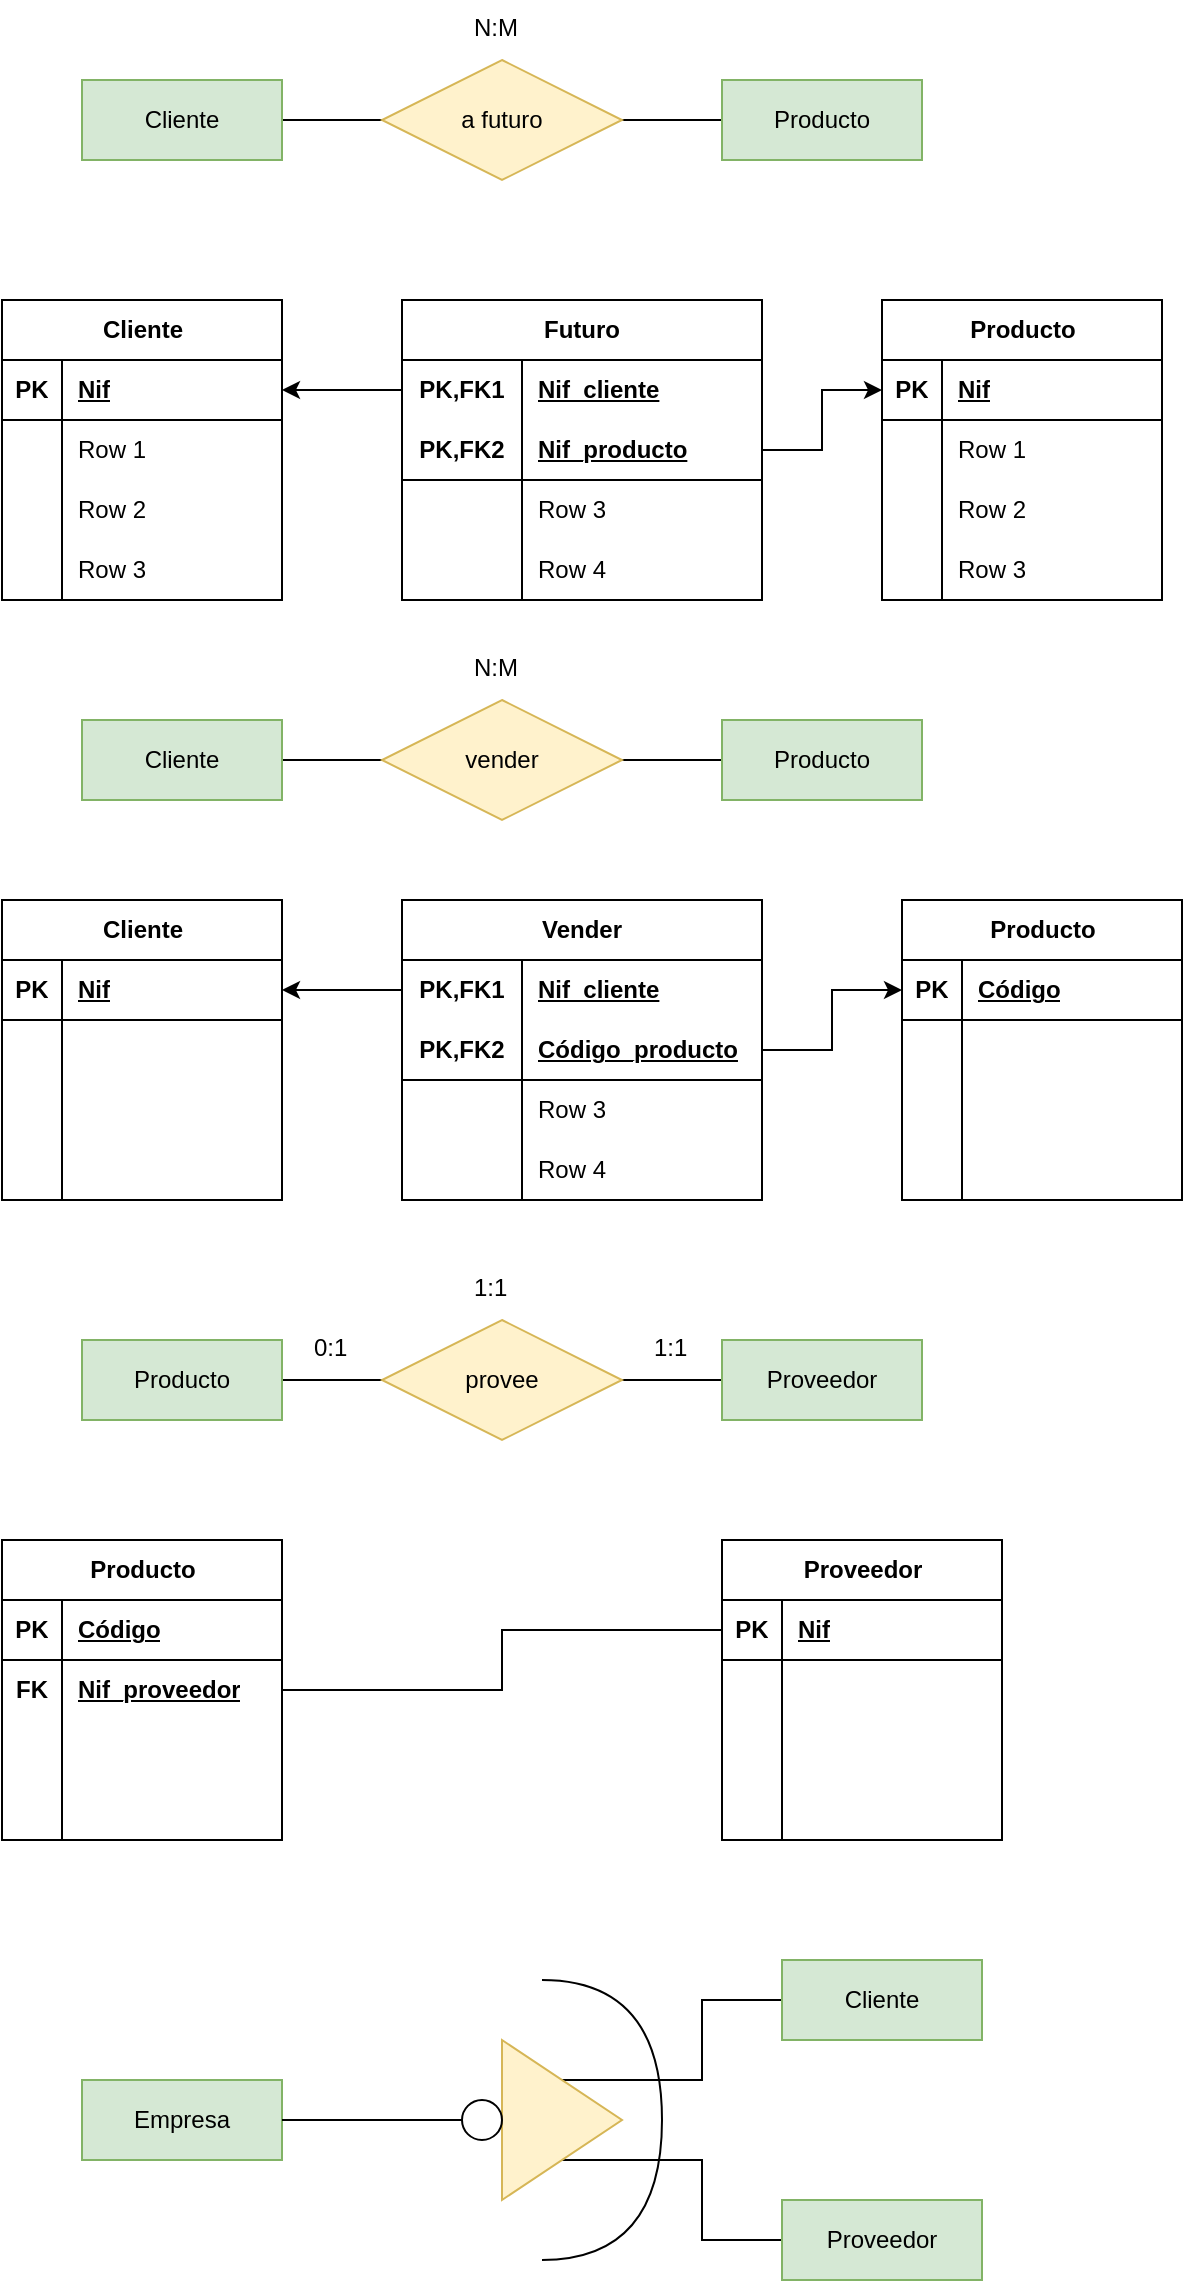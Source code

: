 <mxfile version="22.0.8" type="github">
  <diagram name="Página-1" id="U4m50CLKxvF5wlJyP4sZ">
    <mxGraphModel dx="1434" dy="795" grid="1" gridSize="10" guides="1" tooltips="1" connect="1" arrows="1" fold="1" page="1" pageScale="1" pageWidth="827" pageHeight="1169" math="0" shadow="0">
      <root>
        <mxCell id="0" />
        <mxCell id="1" parent="0" />
        <mxCell id="86glMdXCNUQoHMZyvkVU-4" style="edgeStyle=orthogonalEdgeStyle;rounded=0;orthogonalLoop=1;jettySize=auto;html=1;exitX=1;exitY=0.5;exitDx=0;exitDy=0;entryX=0;entryY=0.5;entryDx=0;entryDy=0;endArrow=none;endFill=0;" edge="1" parent="1" source="86glMdXCNUQoHMZyvkVU-1" target="86glMdXCNUQoHMZyvkVU-2">
          <mxGeometry relative="1" as="geometry" />
        </mxCell>
        <mxCell id="86glMdXCNUQoHMZyvkVU-1" value="Cliente" style="whiteSpace=wrap;html=1;align=center;fillColor=#d5e8d4;strokeColor=#82b366;" vertex="1" parent="1">
          <mxGeometry x="90" y="120" width="100" height="40" as="geometry" />
        </mxCell>
        <mxCell id="86glMdXCNUQoHMZyvkVU-5" style="edgeStyle=orthogonalEdgeStyle;rounded=0;orthogonalLoop=1;jettySize=auto;html=1;exitX=1;exitY=0.5;exitDx=0;exitDy=0;entryX=0;entryY=0.5;entryDx=0;entryDy=0;endArrow=none;endFill=0;" edge="1" parent="1" source="86glMdXCNUQoHMZyvkVU-2" target="86glMdXCNUQoHMZyvkVU-3">
          <mxGeometry relative="1" as="geometry" />
        </mxCell>
        <mxCell id="86glMdXCNUQoHMZyvkVU-2" value="a futuro" style="shape=rhombus;perimeter=rhombusPerimeter;whiteSpace=wrap;html=1;align=center;fillColor=#fff2cc;strokeColor=#d6b656;" vertex="1" parent="1">
          <mxGeometry x="240" y="110" width="120" height="60" as="geometry" />
        </mxCell>
        <mxCell id="86glMdXCNUQoHMZyvkVU-3" value="Producto" style="whiteSpace=wrap;html=1;align=center;fillColor=#d5e8d4;strokeColor=#82b366;" vertex="1" parent="1">
          <mxGeometry x="410" y="120" width="100" height="40" as="geometry" />
        </mxCell>
        <mxCell id="86glMdXCNUQoHMZyvkVU-6" value="Cliente" style="shape=table;startSize=30;container=1;collapsible=1;childLayout=tableLayout;fixedRows=1;rowLines=0;fontStyle=1;align=center;resizeLast=1;html=1;" vertex="1" parent="1">
          <mxGeometry x="50" y="230" width="140" height="150" as="geometry" />
        </mxCell>
        <mxCell id="86glMdXCNUQoHMZyvkVU-7" value="" style="shape=tableRow;horizontal=0;startSize=0;swimlaneHead=0;swimlaneBody=0;fillColor=none;collapsible=0;dropTarget=0;points=[[0,0.5],[1,0.5]];portConstraint=eastwest;top=0;left=0;right=0;bottom=1;" vertex="1" parent="86glMdXCNUQoHMZyvkVU-6">
          <mxGeometry y="30" width="140" height="30" as="geometry" />
        </mxCell>
        <mxCell id="86glMdXCNUQoHMZyvkVU-8" value="PK" style="shape=partialRectangle;connectable=0;fillColor=none;top=0;left=0;bottom=0;right=0;fontStyle=1;overflow=hidden;whiteSpace=wrap;html=1;" vertex="1" parent="86glMdXCNUQoHMZyvkVU-7">
          <mxGeometry width="30" height="30" as="geometry">
            <mxRectangle width="30" height="30" as="alternateBounds" />
          </mxGeometry>
        </mxCell>
        <mxCell id="86glMdXCNUQoHMZyvkVU-9" value="Nif" style="shape=partialRectangle;connectable=0;fillColor=none;top=0;left=0;bottom=0;right=0;align=left;spacingLeft=6;fontStyle=5;overflow=hidden;whiteSpace=wrap;html=1;" vertex="1" parent="86glMdXCNUQoHMZyvkVU-7">
          <mxGeometry x="30" width="110" height="30" as="geometry">
            <mxRectangle width="110" height="30" as="alternateBounds" />
          </mxGeometry>
        </mxCell>
        <mxCell id="86glMdXCNUQoHMZyvkVU-10" value="" style="shape=tableRow;horizontal=0;startSize=0;swimlaneHead=0;swimlaneBody=0;fillColor=none;collapsible=0;dropTarget=0;points=[[0,0.5],[1,0.5]];portConstraint=eastwest;top=0;left=0;right=0;bottom=0;" vertex="1" parent="86glMdXCNUQoHMZyvkVU-6">
          <mxGeometry y="60" width="140" height="30" as="geometry" />
        </mxCell>
        <mxCell id="86glMdXCNUQoHMZyvkVU-11" value="" style="shape=partialRectangle;connectable=0;fillColor=none;top=0;left=0;bottom=0;right=0;editable=1;overflow=hidden;whiteSpace=wrap;html=1;" vertex="1" parent="86glMdXCNUQoHMZyvkVU-10">
          <mxGeometry width="30" height="30" as="geometry">
            <mxRectangle width="30" height="30" as="alternateBounds" />
          </mxGeometry>
        </mxCell>
        <mxCell id="86glMdXCNUQoHMZyvkVU-12" value="Row 1" style="shape=partialRectangle;connectable=0;fillColor=none;top=0;left=0;bottom=0;right=0;align=left;spacingLeft=6;overflow=hidden;whiteSpace=wrap;html=1;" vertex="1" parent="86glMdXCNUQoHMZyvkVU-10">
          <mxGeometry x="30" width="110" height="30" as="geometry">
            <mxRectangle width="110" height="30" as="alternateBounds" />
          </mxGeometry>
        </mxCell>
        <mxCell id="86glMdXCNUQoHMZyvkVU-13" value="" style="shape=tableRow;horizontal=0;startSize=0;swimlaneHead=0;swimlaneBody=0;fillColor=none;collapsible=0;dropTarget=0;points=[[0,0.5],[1,0.5]];portConstraint=eastwest;top=0;left=0;right=0;bottom=0;" vertex="1" parent="86glMdXCNUQoHMZyvkVU-6">
          <mxGeometry y="90" width="140" height="30" as="geometry" />
        </mxCell>
        <mxCell id="86glMdXCNUQoHMZyvkVU-14" value="" style="shape=partialRectangle;connectable=0;fillColor=none;top=0;left=0;bottom=0;right=0;editable=1;overflow=hidden;whiteSpace=wrap;html=1;" vertex="1" parent="86glMdXCNUQoHMZyvkVU-13">
          <mxGeometry width="30" height="30" as="geometry">
            <mxRectangle width="30" height="30" as="alternateBounds" />
          </mxGeometry>
        </mxCell>
        <mxCell id="86glMdXCNUQoHMZyvkVU-15" value="Row 2" style="shape=partialRectangle;connectable=0;fillColor=none;top=0;left=0;bottom=0;right=0;align=left;spacingLeft=6;overflow=hidden;whiteSpace=wrap;html=1;" vertex="1" parent="86glMdXCNUQoHMZyvkVU-13">
          <mxGeometry x="30" width="110" height="30" as="geometry">
            <mxRectangle width="110" height="30" as="alternateBounds" />
          </mxGeometry>
        </mxCell>
        <mxCell id="86glMdXCNUQoHMZyvkVU-16" value="" style="shape=tableRow;horizontal=0;startSize=0;swimlaneHead=0;swimlaneBody=0;fillColor=none;collapsible=0;dropTarget=0;points=[[0,0.5],[1,0.5]];portConstraint=eastwest;top=0;left=0;right=0;bottom=0;" vertex="1" parent="86glMdXCNUQoHMZyvkVU-6">
          <mxGeometry y="120" width="140" height="30" as="geometry" />
        </mxCell>
        <mxCell id="86glMdXCNUQoHMZyvkVU-17" value="" style="shape=partialRectangle;connectable=0;fillColor=none;top=0;left=0;bottom=0;right=0;editable=1;overflow=hidden;whiteSpace=wrap;html=1;" vertex="1" parent="86glMdXCNUQoHMZyvkVU-16">
          <mxGeometry width="30" height="30" as="geometry">
            <mxRectangle width="30" height="30" as="alternateBounds" />
          </mxGeometry>
        </mxCell>
        <mxCell id="86glMdXCNUQoHMZyvkVU-18" value="Row 3" style="shape=partialRectangle;connectable=0;fillColor=none;top=0;left=0;bottom=0;right=0;align=left;spacingLeft=6;overflow=hidden;whiteSpace=wrap;html=1;" vertex="1" parent="86glMdXCNUQoHMZyvkVU-16">
          <mxGeometry x="30" width="110" height="30" as="geometry">
            <mxRectangle width="110" height="30" as="alternateBounds" />
          </mxGeometry>
        </mxCell>
        <mxCell id="86glMdXCNUQoHMZyvkVU-32" value="Producto" style="shape=table;startSize=30;container=1;collapsible=1;childLayout=tableLayout;fixedRows=1;rowLines=0;fontStyle=1;align=center;resizeLast=1;html=1;" vertex="1" parent="1">
          <mxGeometry x="490" y="230" width="140" height="150" as="geometry" />
        </mxCell>
        <mxCell id="86glMdXCNUQoHMZyvkVU-33" value="" style="shape=tableRow;horizontal=0;startSize=0;swimlaneHead=0;swimlaneBody=0;fillColor=none;collapsible=0;dropTarget=0;points=[[0,0.5],[1,0.5]];portConstraint=eastwest;top=0;left=0;right=0;bottom=1;" vertex="1" parent="86glMdXCNUQoHMZyvkVU-32">
          <mxGeometry y="30" width="140" height="30" as="geometry" />
        </mxCell>
        <mxCell id="86glMdXCNUQoHMZyvkVU-34" value="PK" style="shape=partialRectangle;connectable=0;fillColor=none;top=0;left=0;bottom=0;right=0;fontStyle=1;overflow=hidden;whiteSpace=wrap;html=1;" vertex="1" parent="86glMdXCNUQoHMZyvkVU-33">
          <mxGeometry width="30" height="30" as="geometry">
            <mxRectangle width="30" height="30" as="alternateBounds" />
          </mxGeometry>
        </mxCell>
        <mxCell id="86glMdXCNUQoHMZyvkVU-35" value="Nif" style="shape=partialRectangle;connectable=0;fillColor=none;top=0;left=0;bottom=0;right=0;align=left;spacingLeft=6;fontStyle=5;overflow=hidden;whiteSpace=wrap;html=1;" vertex="1" parent="86glMdXCNUQoHMZyvkVU-33">
          <mxGeometry x="30" width="110" height="30" as="geometry">
            <mxRectangle width="110" height="30" as="alternateBounds" />
          </mxGeometry>
        </mxCell>
        <mxCell id="86glMdXCNUQoHMZyvkVU-36" value="" style="shape=tableRow;horizontal=0;startSize=0;swimlaneHead=0;swimlaneBody=0;fillColor=none;collapsible=0;dropTarget=0;points=[[0,0.5],[1,0.5]];portConstraint=eastwest;top=0;left=0;right=0;bottom=0;" vertex="1" parent="86glMdXCNUQoHMZyvkVU-32">
          <mxGeometry y="60" width="140" height="30" as="geometry" />
        </mxCell>
        <mxCell id="86glMdXCNUQoHMZyvkVU-37" value="" style="shape=partialRectangle;connectable=0;fillColor=none;top=0;left=0;bottom=0;right=0;editable=1;overflow=hidden;whiteSpace=wrap;html=1;" vertex="1" parent="86glMdXCNUQoHMZyvkVU-36">
          <mxGeometry width="30" height="30" as="geometry">
            <mxRectangle width="30" height="30" as="alternateBounds" />
          </mxGeometry>
        </mxCell>
        <mxCell id="86glMdXCNUQoHMZyvkVU-38" value="Row 1" style="shape=partialRectangle;connectable=0;fillColor=none;top=0;left=0;bottom=0;right=0;align=left;spacingLeft=6;overflow=hidden;whiteSpace=wrap;html=1;" vertex="1" parent="86glMdXCNUQoHMZyvkVU-36">
          <mxGeometry x="30" width="110" height="30" as="geometry">
            <mxRectangle width="110" height="30" as="alternateBounds" />
          </mxGeometry>
        </mxCell>
        <mxCell id="86glMdXCNUQoHMZyvkVU-39" value="" style="shape=tableRow;horizontal=0;startSize=0;swimlaneHead=0;swimlaneBody=0;fillColor=none;collapsible=0;dropTarget=0;points=[[0,0.5],[1,0.5]];portConstraint=eastwest;top=0;left=0;right=0;bottom=0;" vertex="1" parent="86glMdXCNUQoHMZyvkVU-32">
          <mxGeometry y="90" width="140" height="30" as="geometry" />
        </mxCell>
        <mxCell id="86glMdXCNUQoHMZyvkVU-40" value="" style="shape=partialRectangle;connectable=0;fillColor=none;top=0;left=0;bottom=0;right=0;editable=1;overflow=hidden;whiteSpace=wrap;html=1;" vertex="1" parent="86glMdXCNUQoHMZyvkVU-39">
          <mxGeometry width="30" height="30" as="geometry">
            <mxRectangle width="30" height="30" as="alternateBounds" />
          </mxGeometry>
        </mxCell>
        <mxCell id="86glMdXCNUQoHMZyvkVU-41" value="Row 2" style="shape=partialRectangle;connectable=0;fillColor=none;top=0;left=0;bottom=0;right=0;align=left;spacingLeft=6;overflow=hidden;whiteSpace=wrap;html=1;" vertex="1" parent="86glMdXCNUQoHMZyvkVU-39">
          <mxGeometry x="30" width="110" height="30" as="geometry">
            <mxRectangle width="110" height="30" as="alternateBounds" />
          </mxGeometry>
        </mxCell>
        <mxCell id="86glMdXCNUQoHMZyvkVU-42" value="" style="shape=tableRow;horizontal=0;startSize=0;swimlaneHead=0;swimlaneBody=0;fillColor=none;collapsible=0;dropTarget=0;points=[[0,0.5],[1,0.5]];portConstraint=eastwest;top=0;left=0;right=0;bottom=0;" vertex="1" parent="86glMdXCNUQoHMZyvkVU-32">
          <mxGeometry y="120" width="140" height="30" as="geometry" />
        </mxCell>
        <mxCell id="86glMdXCNUQoHMZyvkVU-43" value="" style="shape=partialRectangle;connectable=0;fillColor=none;top=0;left=0;bottom=0;right=0;editable=1;overflow=hidden;whiteSpace=wrap;html=1;" vertex="1" parent="86glMdXCNUQoHMZyvkVU-42">
          <mxGeometry width="30" height="30" as="geometry">
            <mxRectangle width="30" height="30" as="alternateBounds" />
          </mxGeometry>
        </mxCell>
        <mxCell id="86glMdXCNUQoHMZyvkVU-44" value="Row 3" style="shape=partialRectangle;connectable=0;fillColor=none;top=0;left=0;bottom=0;right=0;align=left;spacingLeft=6;overflow=hidden;whiteSpace=wrap;html=1;" vertex="1" parent="86glMdXCNUQoHMZyvkVU-42">
          <mxGeometry x="30" width="110" height="30" as="geometry">
            <mxRectangle width="110" height="30" as="alternateBounds" />
          </mxGeometry>
        </mxCell>
        <mxCell id="86glMdXCNUQoHMZyvkVU-45" value="N:M" style="text;strokeColor=none;fillColor=none;spacingLeft=4;spacingRight=4;overflow=hidden;rotatable=0;points=[[0,0.5],[1,0.5]];portConstraint=eastwest;fontSize=12;whiteSpace=wrap;html=1;" vertex="1" parent="1">
          <mxGeometry x="280" y="80" width="40" height="30" as="geometry" />
        </mxCell>
        <mxCell id="86glMdXCNUQoHMZyvkVU-50" value="Futuro" style="shape=table;startSize=30;container=1;collapsible=1;childLayout=tableLayout;fixedRows=1;rowLines=0;fontStyle=1;align=center;resizeLast=1;html=1;whiteSpace=wrap;" vertex="1" parent="1">
          <mxGeometry x="250" y="230" width="180" height="150" as="geometry" />
        </mxCell>
        <mxCell id="86glMdXCNUQoHMZyvkVU-51" value="" style="shape=tableRow;horizontal=0;startSize=0;swimlaneHead=0;swimlaneBody=0;fillColor=none;collapsible=0;dropTarget=0;points=[[0,0.5],[1,0.5]];portConstraint=eastwest;top=0;left=0;right=0;bottom=0;html=1;" vertex="1" parent="86glMdXCNUQoHMZyvkVU-50">
          <mxGeometry y="30" width="180" height="30" as="geometry" />
        </mxCell>
        <mxCell id="86glMdXCNUQoHMZyvkVU-52" value="PK,FK1" style="shape=partialRectangle;connectable=0;fillColor=none;top=0;left=0;bottom=0;right=0;fontStyle=1;overflow=hidden;html=1;whiteSpace=wrap;" vertex="1" parent="86glMdXCNUQoHMZyvkVU-51">
          <mxGeometry width="60" height="30" as="geometry">
            <mxRectangle width="60" height="30" as="alternateBounds" />
          </mxGeometry>
        </mxCell>
        <mxCell id="86glMdXCNUQoHMZyvkVU-53" value="Nif_cliente" style="shape=partialRectangle;connectable=0;fillColor=none;top=0;left=0;bottom=0;right=0;align=left;spacingLeft=6;fontStyle=5;overflow=hidden;html=1;whiteSpace=wrap;" vertex="1" parent="86glMdXCNUQoHMZyvkVU-51">
          <mxGeometry x="60" width="120" height="30" as="geometry">
            <mxRectangle width="120" height="30" as="alternateBounds" />
          </mxGeometry>
        </mxCell>
        <mxCell id="86glMdXCNUQoHMZyvkVU-54" value="" style="shape=tableRow;horizontal=0;startSize=0;swimlaneHead=0;swimlaneBody=0;fillColor=none;collapsible=0;dropTarget=0;points=[[0,0.5],[1,0.5]];portConstraint=eastwest;top=0;left=0;right=0;bottom=1;html=1;" vertex="1" parent="86glMdXCNUQoHMZyvkVU-50">
          <mxGeometry y="60" width="180" height="30" as="geometry" />
        </mxCell>
        <mxCell id="86glMdXCNUQoHMZyvkVU-55" value="PK,FK2" style="shape=partialRectangle;connectable=0;fillColor=none;top=0;left=0;bottom=0;right=0;fontStyle=1;overflow=hidden;html=1;whiteSpace=wrap;" vertex="1" parent="86glMdXCNUQoHMZyvkVU-54">
          <mxGeometry width="60" height="30" as="geometry">
            <mxRectangle width="60" height="30" as="alternateBounds" />
          </mxGeometry>
        </mxCell>
        <mxCell id="86glMdXCNUQoHMZyvkVU-56" value="Nif_producto" style="shape=partialRectangle;connectable=0;fillColor=none;top=0;left=0;bottom=0;right=0;align=left;spacingLeft=6;fontStyle=5;overflow=hidden;html=1;whiteSpace=wrap;" vertex="1" parent="86glMdXCNUQoHMZyvkVU-54">
          <mxGeometry x="60" width="120" height="30" as="geometry">
            <mxRectangle width="120" height="30" as="alternateBounds" />
          </mxGeometry>
        </mxCell>
        <mxCell id="86glMdXCNUQoHMZyvkVU-57" value="" style="shape=tableRow;horizontal=0;startSize=0;swimlaneHead=0;swimlaneBody=0;fillColor=none;collapsible=0;dropTarget=0;points=[[0,0.5],[1,0.5]];portConstraint=eastwest;top=0;left=0;right=0;bottom=0;html=1;" vertex="1" parent="86glMdXCNUQoHMZyvkVU-50">
          <mxGeometry y="90" width="180" height="30" as="geometry" />
        </mxCell>
        <mxCell id="86glMdXCNUQoHMZyvkVU-58" value="" style="shape=partialRectangle;connectable=0;fillColor=none;top=0;left=0;bottom=0;right=0;editable=1;overflow=hidden;html=1;whiteSpace=wrap;" vertex="1" parent="86glMdXCNUQoHMZyvkVU-57">
          <mxGeometry width="60" height="30" as="geometry">
            <mxRectangle width="60" height="30" as="alternateBounds" />
          </mxGeometry>
        </mxCell>
        <mxCell id="86glMdXCNUQoHMZyvkVU-59" value="Row 3" style="shape=partialRectangle;connectable=0;fillColor=none;top=0;left=0;bottom=0;right=0;align=left;spacingLeft=6;overflow=hidden;html=1;whiteSpace=wrap;" vertex="1" parent="86glMdXCNUQoHMZyvkVU-57">
          <mxGeometry x="60" width="120" height="30" as="geometry">
            <mxRectangle width="120" height="30" as="alternateBounds" />
          </mxGeometry>
        </mxCell>
        <mxCell id="86glMdXCNUQoHMZyvkVU-60" value="" style="shape=tableRow;horizontal=0;startSize=0;swimlaneHead=0;swimlaneBody=0;fillColor=none;collapsible=0;dropTarget=0;points=[[0,0.5],[1,0.5]];portConstraint=eastwest;top=0;left=0;right=0;bottom=0;html=1;" vertex="1" parent="86glMdXCNUQoHMZyvkVU-50">
          <mxGeometry y="120" width="180" height="30" as="geometry" />
        </mxCell>
        <mxCell id="86glMdXCNUQoHMZyvkVU-61" value="" style="shape=partialRectangle;connectable=0;fillColor=none;top=0;left=0;bottom=0;right=0;editable=1;overflow=hidden;html=1;whiteSpace=wrap;" vertex="1" parent="86glMdXCNUQoHMZyvkVU-60">
          <mxGeometry width="60" height="30" as="geometry">
            <mxRectangle width="60" height="30" as="alternateBounds" />
          </mxGeometry>
        </mxCell>
        <mxCell id="86glMdXCNUQoHMZyvkVU-62" value="Row 4" style="shape=partialRectangle;connectable=0;fillColor=none;top=0;left=0;bottom=0;right=0;align=left;spacingLeft=6;overflow=hidden;html=1;whiteSpace=wrap;" vertex="1" parent="86glMdXCNUQoHMZyvkVU-60">
          <mxGeometry x="60" width="120" height="30" as="geometry">
            <mxRectangle width="120" height="30" as="alternateBounds" />
          </mxGeometry>
        </mxCell>
        <mxCell id="86glMdXCNUQoHMZyvkVU-63" style="edgeStyle=orthogonalEdgeStyle;rounded=0;orthogonalLoop=1;jettySize=auto;html=1;exitX=0;exitY=0.5;exitDx=0;exitDy=0;entryX=1;entryY=0.5;entryDx=0;entryDy=0;" edge="1" parent="1" source="86glMdXCNUQoHMZyvkVU-51" target="86glMdXCNUQoHMZyvkVU-7">
          <mxGeometry relative="1" as="geometry" />
        </mxCell>
        <mxCell id="86glMdXCNUQoHMZyvkVU-64" style="edgeStyle=orthogonalEdgeStyle;rounded=0;orthogonalLoop=1;jettySize=auto;html=1;exitX=1;exitY=0.5;exitDx=0;exitDy=0;entryX=0;entryY=0.5;entryDx=0;entryDy=0;" edge="1" parent="1" source="86glMdXCNUQoHMZyvkVU-54" target="86glMdXCNUQoHMZyvkVU-33">
          <mxGeometry relative="1" as="geometry" />
        </mxCell>
        <mxCell id="86glMdXCNUQoHMZyvkVU-65" style="edgeStyle=orthogonalEdgeStyle;rounded=0;orthogonalLoop=1;jettySize=auto;html=1;exitX=1;exitY=0.5;exitDx=0;exitDy=0;entryX=0;entryY=0.5;entryDx=0;entryDy=0;endArrow=none;endFill=0;" edge="1" parent="1" source="86glMdXCNUQoHMZyvkVU-66" target="86glMdXCNUQoHMZyvkVU-68">
          <mxGeometry relative="1" as="geometry" />
        </mxCell>
        <mxCell id="86glMdXCNUQoHMZyvkVU-66" value="Cliente" style="whiteSpace=wrap;html=1;align=center;fillColor=#d5e8d4;strokeColor=#82b366;" vertex="1" parent="1">
          <mxGeometry x="90" y="440" width="100" height="40" as="geometry" />
        </mxCell>
        <mxCell id="86glMdXCNUQoHMZyvkVU-67" style="edgeStyle=orthogonalEdgeStyle;rounded=0;orthogonalLoop=1;jettySize=auto;html=1;exitX=1;exitY=0.5;exitDx=0;exitDy=0;entryX=0;entryY=0.5;entryDx=0;entryDy=0;endArrow=none;endFill=0;" edge="1" parent="1" source="86glMdXCNUQoHMZyvkVU-68" target="86glMdXCNUQoHMZyvkVU-69">
          <mxGeometry relative="1" as="geometry" />
        </mxCell>
        <mxCell id="86glMdXCNUQoHMZyvkVU-68" value="vender" style="shape=rhombus;perimeter=rhombusPerimeter;whiteSpace=wrap;html=1;align=center;fillColor=#fff2cc;strokeColor=#d6b656;" vertex="1" parent="1">
          <mxGeometry x="240" y="430" width="120" height="60" as="geometry" />
        </mxCell>
        <mxCell id="86glMdXCNUQoHMZyvkVU-69" value="Producto" style="whiteSpace=wrap;html=1;align=center;fillColor=#d5e8d4;strokeColor=#82b366;" vertex="1" parent="1">
          <mxGeometry x="410" y="440" width="100" height="40" as="geometry" />
        </mxCell>
        <mxCell id="86glMdXCNUQoHMZyvkVU-70" value="N:M" style="text;strokeColor=none;fillColor=none;spacingLeft=4;spacingRight=4;overflow=hidden;rotatable=0;points=[[0,0.5],[1,0.5]];portConstraint=eastwest;fontSize=12;whiteSpace=wrap;html=1;" vertex="1" parent="1">
          <mxGeometry x="280" y="400" width="40" height="30" as="geometry" />
        </mxCell>
        <mxCell id="86glMdXCNUQoHMZyvkVU-72" value="Cliente" style="shape=table;startSize=30;container=1;collapsible=1;childLayout=tableLayout;fixedRows=1;rowLines=0;fontStyle=1;align=center;resizeLast=1;html=1;" vertex="1" parent="1">
          <mxGeometry x="50" y="530" width="140" height="150" as="geometry" />
        </mxCell>
        <mxCell id="86glMdXCNUQoHMZyvkVU-73" value="" style="shape=tableRow;horizontal=0;startSize=0;swimlaneHead=0;swimlaneBody=0;fillColor=none;collapsible=0;dropTarget=0;points=[[0,0.5],[1,0.5]];portConstraint=eastwest;top=0;left=0;right=0;bottom=1;" vertex="1" parent="86glMdXCNUQoHMZyvkVU-72">
          <mxGeometry y="30" width="140" height="30" as="geometry" />
        </mxCell>
        <mxCell id="86glMdXCNUQoHMZyvkVU-74" value="PK" style="shape=partialRectangle;connectable=0;fillColor=none;top=0;left=0;bottom=0;right=0;fontStyle=1;overflow=hidden;whiteSpace=wrap;html=1;" vertex="1" parent="86glMdXCNUQoHMZyvkVU-73">
          <mxGeometry width="30" height="30" as="geometry">
            <mxRectangle width="30" height="30" as="alternateBounds" />
          </mxGeometry>
        </mxCell>
        <mxCell id="86glMdXCNUQoHMZyvkVU-75" value="Nif" style="shape=partialRectangle;connectable=0;fillColor=none;top=0;left=0;bottom=0;right=0;align=left;spacingLeft=6;fontStyle=5;overflow=hidden;whiteSpace=wrap;html=1;" vertex="1" parent="86glMdXCNUQoHMZyvkVU-73">
          <mxGeometry x="30" width="110" height="30" as="geometry">
            <mxRectangle width="110" height="30" as="alternateBounds" />
          </mxGeometry>
        </mxCell>
        <mxCell id="86glMdXCNUQoHMZyvkVU-76" value="" style="shape=tableRow;horizontal=0;startSize=0;swimlaneHead=0;swimlaneBody=0;fillColor=none;collapsible=0;dropTarget=0;points=[[0,0.5],[1,0.5]];portConstraint=eastwest;top=0;left=0;right=0;bottom=0;" vertex="1" parent="86glMdXCNUQoHMZyvkVU-72">
          <mxGeometry y="60" width="140" height="30" as="geometry" />
        </mxCell>
        <mxCell id="86glMdXCNUQoHMZyvkVU-77" value="" style="shape=partialRectangle;connectable=0;fillColor=none;top=0;left=0;bottom=0;right=0;editable=1;overflow=hidden;whiteSpace=wrap;html=1;" vertex="1" parent="86glMdXCNUQoHMZyvkVU-76">
          <mxGeometry width="30" height="30" as="geometry">
            <mxRectangle width="30" height="30" as="alternateBounds" />
          </mxGeometry>
        </mxCell>
        <mxCell id="86glMdXCNUQoHMZyvkVU-78" value="" style="shape=partialRectangle;connectable=0;fillColor=none;top=0;left=0;bottom=0;right=0;align=left;spacingLeft=6;overflow=hidden;whiteSpace=wrap;html=1;" vertex="1" parent="86glMdXCNUQoHMZyvkVU-76">
          <mxGeometry x="30" width="110" height="30" as="geometry">
            <mxRectangle width="110" height="30" as="alternateBounds" />
          </mxGeometry>
        </mxCell>
        <mxCell id="86glMdXCNUQoHMZyvkVU-79" value="" style="shape=tableRow;horizontal=0;startSize=0;swimlaneHead=0;swimlaneBody=0;fillColor=none;collapsible=0;dropTarget=0;points=[[0,0.5],[1,0.5]];portConstraint=eastwest;top=0;left=0;right=0;bottom=0;" vertex="1" parent="86glMdXCNUQoHMZyvkVU-72">
          <mxGeometry y="90" width="140" height="30" as="geometry" />
        </mxCell>
        <mxCell id="86glMdXCNUQoHMZyvkVU-80" value="" style="shape=partialRectangle;connectable=0;fillColor=none;top=0;left=0;bottom=0;right=0;editable=1;overflow=hidden;whiteSpace=wrap;html=1;" vertex="1" parent="86glMdXCNUQoHMZyvkVU-79">
          <mxGeometry width="30" height="30" as="geometry">
            <mxRectangle width="30" height="30" as="alternateBounds" />
          </mxGeometry>
        </mxCell>
        <mxCell id="86glMdXCNUQoHMZyvkVU-81" value="" style="shape=partialRectangle;connectable=0;fillColor=none;top=0;left=0;bottom=0;right=0;align=left;spacingLeft=6;overflow=hidden;whiteSpace=wrap;html=1;" vertex="1" parent="86glMdXCNUQoHMZyvkVU-79">
          <mxGeometry x="30" width="110" height="30" as="geometry">
            <mxRectangle width="110" height="30" as="alternateBounds" />
          </mxGeometry>
        </mxCell>
        <mxCell id="86glMdXCNUQoHMZyvkVU-82" value="" style="shape=tableRow;horizontal=0;startSize=0;swimlaneHead=0;swimlaneBody=0;fillColor=none;collapsible=0;dropTarget=0;points=[[0,0.5],[1,0.5]];portConstraint=eastwest;top=0;left=0;right=0;bottom=0;" vertex="1" parent="86glMdXCNUQoHMZyvkVU-72">
          <mxGeometry y="120" width="140" height="30" as="geometry" />
        </mxCell>
        <mxCell id="86glMdXCNUQoHMZyvkVU-83" value="" style="shape=partialRectangle;connectable=0;fillColor=none;top=0;left=0;bottom=0;right=0;editable=1;overflow=hidden;whiteSpace=wrap;html=1;" vertex="1" parent="86glMdXCNUQoHMZyvkVU-82">
          <mxGeometry width="30" height="30" as="geometry">
            <mxRectangle width="30" height="30" as="alternateBounds" />
          </mxGeometry>
        </mxCell>
        <mxCell id="86glMdXCNUQoHMZyvkVU-84" value="" style="shape=partialRectangle;connectable=0;fillColor=none;top=0;left=0;bottom=0;right=0;align=left;spacingLeft=6;overflow=hidden;whiteSpace=wrap;html=1;" vertex="1" parent="86glMdXCNUQoHMZyvkVU-82">
          <mxGeometry x="30" width="110" height="30" as="geometry">
            <mxRectangle width="110" height="30" as="alternateBounds" />
          </mxGeometry>
        </mxCell>
        <mxCell id="86glMdXCNUQoHMZyvkVU-85" value="Producto" style="shape=table;startSize=30;container=1;collapsible=1;childLayout=tableLayout;fixedRows=1;rowLines=0;fontStyle=1;align=center;resizeLast=1;html=1;" vertex="1" parent="1">
          <mxGeometry x="500" y="530" width="140" height="150" as="geometry" />
        </mxCell>
        <mxCell id="86glMdXCNUQoHMZyvkVU-86" value="" style="shape=tableRow;horizontal=0;startSize=0;swimlaneHead=0;swimlaneBody=0;fillColor=none;collapsible=0;dropTarget=0;points=[[0,0.5],[1,0.5]];portConstraint=eastwest;top=0;left=0;right=0;bottom=1;" vertex="1" parent="86glMdXCNUQoHMZyvkVU-85">
          <mxGeometry y="30" width="140" height="30" as="geometry" />
        </mxCell>
        <mxCell id="86glMdXCNUQoHMZyvkVU-87" value="PK" style="shape=partialRectangle;connectable=0;fillColor=none;top=0;left=0;bottom=0;right=0;fontStyle=1;overflow=hidden;whiteSpace=wrap;html=1;" vertex="1" parent="86glMdXCNUQoHMZyvkVU-86">
          <mxGeometry width="30" height="30" as="geometry">
            <mxRectangle width="30" height="30" as="alternateBounds" />
          </mxGeometry>
        </mxCell>
        <mxCell id="86glMdXCNUQoHMZyvkVU-88" value="Código" style="shape=partialRectangle;connectable=0;fillColor=none;top=0;left=0;bottom=0;right=0;align=left;spacingLeft=6;fontStyle=5;overflow=hidden;whiteSpace=wrap;html=1;" vertex="1" parent="86glMdXCNUQoHMZyvkVU-86">
          <mxGeometry x="30" width="110" height="30" as="geometry">
            <mxRectangle width="110" height="30" as="alternateBounds" />
          </mxGeometry>
        </mxCell>
        <mxCell id="86glMdXCNUQoHMZyvkVU-89" value="" style="shape=tableRow;horizontal=0;startSize=0;swimlaneHead=0;swimlaneBody=0;fillColor=none;collapsible=0;dropTarget=0;points=[[0,0.5],[1,0.5]];portConstraint=eastwest;top=0;left=0;right=0;bottom=0;" vertex="1" parent="86glMdXCNUQoHMZyvkVU-85">
          <mxGeometry y="60" width="140" height="30" as="geometry" />
        </mxCell>
        <mxCell id="86glMdXCNUQoHMZyvkVU-90" value="" style="shape=partialRectangle;connectable=0;fillColor=none;top=0;left=0;bottom=0;right=0;editable=1;overflow=hidden;whiteSpace=wrap;html=1;" vertex="1" parent="86glMdXCNUQoHMZyvkVU-89">
          <mxGeometry width="30" height="30" as="geometry">
            <mxRectangle width="30" height="30" as="alternateBounds" />
          </mxGeometry>
        </mxCell>
        <mxCell id="86glMdXCNUQoHMZyvkVU-91" value="" style="shape=partialRectangle;connectable=0;fillColor=none;top=0;left=0;bottom=0;right=0;align=left;spacingLeft=6;overflow=hidden;whiteSpace=wrap;html=1;" vertex="1" parent="86glMdXCNUQoHMZyvkVU-89">
          <mxGeometry x="30" width="110" height="30" as="geometry">
            <mxRectangle width="110" height="30" as="alternateBounds" />
          </mxGeometry>
        </mxCell>
        <mxCell id="86glMdXCNUQoHMZyvkVU-92" value="" style="shape=tableRow;horizontal=0;startSize=0;swimlaneHead=0;swimlaneBody=0;fillColor=none;collapsible=0;dropTarget=0;points=[[0,0.5],[1,0.5]];portConstraint=eastwest;top=0;left=0;right=0;bottom=0;" vertex="1" parent="86glMdXCNUQoHMZyvkVU-85">
          <mxGeometry y="90" width="140" height="30" as="geometry" />
        </mxCell>
        <mxCell id="86glMdXCNUQoHMZyvkVU-93" value="" style="shape=partialRectangle;connectable=0;fillColor=none;top=0;left=0;bottom=0;right=0;editable=1;overflow=hidden;whiteSpace=wrap;html=1;" vertex="1" parent="86glMdXCNUQoHMZyvkVU-92">
          <mxGeometry width="30" height="30" as="geometry">
            <mxRectangle width="30" height="30" as="alternateBounds" />
          </mxGeometry>
        </mxCell>
        <mxCell id="86glMdXCNUQoHMZyvkVU-94" value="" style="shape=partialRectangle;connectable=0;fillColor=none;top=0;left=0;bottom=0;right=0;align=left;spacingLeft=6;overflow=hidden;whiteSpace=wrap;html=1;" vertex="1" parent="86glMdXCNUQoHMZyvkVU-92">
          <mxGeometry x="30" width="110" height="30" as="geometry">
            <mxRectangle width="110" height="30" as="alternateBounds" />
          </mxGeometry>
        </mxCell>
        <mxCell id="86glMdXCNUQoHMZyvkVU-95" value="" style="shape=tableRow;horizontal=0;startSize=0;swimlaneHead=0;swimlaneBody=0;fillColor=none;collapsible=0;dropTarget=0;points=[[0,0.5],[1,0.5]];portConstraint=eastwest;top=0;left=0;right=0;bottom=0;" vertex="1" parent="86glMdXCNUQoHMZyvkVU-85">
          <mxGeometry y="120" width="140" height="30" as="geometry" />
        </mxCell>
        <mxCell id="86glMdXCNUQoHMZyvkVU-96" value="" style="shape=partialRectangle;connectable=0;fillColor=none;top=0;left=0;bottom=0;right=0;editable=1;overflow=hidden;whiteSpace=wrap;html=1;" vertex="1" parent="86glMdXCNUQoHMZyvkVU-95">
          <mxGeometry width="30" height="30" as="geometry">
            <mxRectangle width="30" height="30" as="alternateBounds" />
          </mxGeometry>
        </mxCell>
        <mxCell id="86glMdXCNUQoHMZyvkVU-97" value="" style="shape=partialRectangle;connectable=0;fillColor=none;top=0;left=0;bottom=0;right=0;align=left;spacingLeft=6;overflow=hidden;whiteSpace=wrap;html=1;" vertex="1" parent="86glMdXCNUQoHMZyvkVU-95">
          <mxGeometry x="30" width="110" height="30" as="geometry">
            <mxRectangle width="110" height="30" as="alternateBounds" />
          </mxGeometry>
        </mxCell>
        <mxCell id="86glMdXCNUQoHMZyvkVU-98" value="Vender" style="shape=table;startSize=30;container=1;collapsible=1;childLayout=tableLayout;fixedRows=1;rowLines=0;fontStyle=1;align=center;resizeLast=1;html=1;whiteSpace=wrap;" vertex="1" parent="1">
          <mxGeometry x="250" y="530" width="180" height="150" as="geometry" />
        </mxCell>
        <mxCell id="86glMdXCNUQoHMZyvkVU-99" value="" style="shape=tableRow;horizontal=0;startSize=0;swimlaneHead=0;swimlaneBody=0;fillColor=none;collapsible=0;dropTarget=0;points=[[0,0.5],[1,0.5]];portConstraint=eastwest;top=0;left=0;right=0;bottom=0;html=1;" vertex="1" parent="86glMdXCNUQoHMZyvkVU-98">
          <mxGeometry y="30" width="180" height="30" as="geometry" />
        </mxCell>
        <mxCell id="86glMdXCNUQoHMZyvkVU-100" value="PK,FK1" style="shape=partialRectangle;connectable=0;fillColor=none;top=0;left=0;bottom=0;right=0;fontStyle=1;overflow=hidden;html=1;whiteSpace=wrap;" vertex="1" parent="86glMdXCNUQoHMZyvkVU-99">
          <mxGeometry width="60" height="30" as="geometry">
            <mxRectangle width="60" height="30" as="alternateBounds" />
          </mxGeometry>
        </mxCell>
        <mxCell id="86glMdXCNUQoHMZyvkVU-101" value="Nif_cliente" style="shape=partialRectangle;connectable=0;fillColor=none;top=0;left=0;bottom=0;right=0;align=left;spacingLeft=6;fontStyle=5;overflow=hidden;html=1;whiteSpace=wrap;" vertex="1" parent="86glMdXCNUQoHMZyvkVU-99">
          <mxGeometry x="60" width="120" height="30" as="geometry">
            <mxRectangle width="120" height="30" as="alternateBounds" />
          </mxGeometry>
        </mxCell>
        <mxCell id="86glMdXCNUQoHMZyvkVU-102" value="" style="shape=tableRow;horizontal=0;startSize=0;swimlaneHead=0;swimlaneBody=0;fillColor=none;collapsible=0;dropTarget=0;points=[[0,0.5],[1,0.5]];portConstraint=eastwest;top=0;left=0;right=0;bottom=1;html=1;" vertex="1" parent="86glMdXCNUQoHMZyvkVU-98">
          <mxGeometry y="60" width="180" height="30" as="geometry" />
        </mxCell>
        <mxCell id="86glMdXCNUQoHMZyvkVU-103" value="PK,FK2" style="shape=partialRectangle;connectable=0;fillColor=none;top=0;left=0;bottom=0;right=0;fontStyle=1;overflow=hidden;html=1;whiteSpace=wrap;" vertex="1" parent="86glMdXCNUQoHMZyvkVU-102">
          <mxGeometry width="60" height="30" as="geometry">
            <mxRectangle width="60" height="30" as="alternateBounds" />
          </mxGeometry>
        </mxCell>
        <mxCell id="86glMdXCNUQoHMZyvkVU-104" value="Código_producto" style="shape=partialRectangle;connectable=0;fillColor=none;top=0;left=0;bottom=0;right=0;align=left;spacingLeft=6;fontStyle=5;overflow=hidden;html=1;whiteSpace=wrap;" vertex="1" parent="86glMdXCNUQoHMZyvkVU-102">
          <mxGeometry x="60" width="120" height="30" as="geometry">
            <mxRectangle width="120" height="30" as="alternateBounds" />
          </mxGeometry>
        </mxCell>
        <mxCell id="86glMdXCNUQoHMZyvkVU-105" value="" style="shape=tableRow;horizontal=0;startSize=0;swimlaneHead=0;swimlaneBody=0;fillColor=none;collapsible=0;dropTarget=0;points=[[0,0.5],[1,0.5]];portConstraint=eastwest;top=0;left=0;right=0;bottom=0;html=1;" vertex="1" parent="86glMdXCNUQoHMZyvkVU-98">
          <mxGeometry y="90" width="180" height="30" as="geometry" />
        </mxCell>
        <mxCell id="86glMdXCNUQoHMZyvkVU-106" value="" style="shape=partialRectangle;connectable=0;fillColor=none;top=0;left=0;bottom=0;right=0;editable=1;overflow=hidden;html=1;whiteSpace=wrap;" vertex="1" parent="86glMdXCNUQoHMZyvkVU-105">
          <mxGeometry width="60" height="30" as="geometry">
            <mxRectangle width="60" height="30" as="alternateBounds" />
          </mxGeometry>
        </mxCell>
        <mxCell id="86glMdXCNUQoHMZyvkVU-107" value="Row 3" style="shape=partialRectangle;connectable=0;fillColor=none;top=0;left=0;bottom=0;right=0;align=left;spacingLeft=6;overflow=hidden;html=1;whiteSpace=wrap;" vertex="1" parent="86glMdXCNUQoHMZyvkVU-105">
          <mxGeometry x="60" width="120" height="30" as="geometry">
            <mxRectangle width="120" height="30" as="alternateBounds" />
          </mxGeometry>
        </mxCell>
        <mxCell id="86glMdXCNUQoHMZyvkVU-108" value="" style="shape=tableRow;horizontal=0;startSize=0;swimlaneHead=0;swimlaneBody=0;fillColor=none;collapsible=0;dropTarget=0;points=[[0,0.5],[1,0.5]];portConstraint=eastwest;top=0;left=0;right=0;bottom=0;html=1;" vertex="1" parent="86glMdXCNUQoHMZyvkVU-98">
          <mxGeometry y="120" width="180" height="30" as="geometry" />
        </mxCell>
        <mxCell id="86glMdXCNUQoHMZyvkVU-109" value="" style="shape=partialRectangle;connectable=0;fillColor=none;top=0;left=0;bottom=0;right=0;editable=1;overflow=hidden;html=1;whiteSpace=wrap;" vertex="1" parent="86glMdXCNUQoHMZyvkVU-108">
          <mxGeometry width="60" height="30" as="geometry">
            <mxRectangle width="60" height="30" as="alternateBounds" />
          </mxGeometry>
        </mxCell>
        <mxCell id="86glMdXCNUQoHMZyvkVU-110" value="Row 4" style="shape=partialRectangle;connectable=0;fillColor=none;top=0;left=0;bottom=0;right=0;align=left;spacingLeft=6;overflow=hidden;html=1;whiteSpace=wrap;" vertex="1" parent="86glMdXCNUQoHMZyvkVU-108">
          <mxGeometry x="60" width="120" height="30" as="geometry">
            <mxRectangle width="120" height="30" as="alternateBounds" />
          </mxGeometry>
        </mxCell>
        <mxCell id="86glMdXCNUQoHMZyvkVU-111" style="edgeStyle=orthogonalEdgeStyle;rounded=0;orthogonalLoop=1;jettySize=auto;html=1;exitX=0;exitY=0.5;exitDx=0;exitDy=0;entryX=1;entryY=0.5;entryDx=0;entryDy=0;" edge="1" source="86glMdXCNUQoHMZyvkVU-99" target="86glMdXCNUQoHMZyvkVU-73" parent="1">
          <mxGeometry relative="1" as="geometry" />
        </mxCell>
        <mxCell id="86glMdXCNUQoHMZyvkVU-112" style="edgeStyle=orthogonalEdgeStyle;rounded=0;orthogonalLoop=1;jettySize=auto;html=1;exitX=1;exitY=0.5;exitDx=0;exitDy=0;entryX=0;entryY=0.5;entryDx=0;entryDy=0;" edge="1" source="86glMdXCNUQoHMZyvkVU-102" target="86glMdXCNUQoHMZyvkVU-86" parent="1">
          <mxGeometry relative="1" as="geometry" />
        </mxCell>
        <mxCell id="86glMdXCNUQoHMZyvkVU-114" style="edgeStyle=orthogonalEdgeStyle;rounded=0;orthogonalLoop=1;jettySize=auto;html=1;exitX=1;exitY=0.5;exitDx=0;exitDy=0;entryX=0;entryY=0.5;entryDx=0;entryDy=0;endArrow=none;endFill=0;" edge="1" source="86glMdXCNUQoHMZyvkVU-115" target="86glMdXCNUQoHMZyvkVU-117" parent="1">
          <mxGeometry relative="1" as="geometry" />
        </mxCell>
        <mxCell id="86glMdXCNUQoHMZyvkVU-115" value="Producto" style="whiteSpace=wrap;html=1;align=center;fillColor=#d5e8d4;strokeColor=#82b366;" vertex="1" parent="1">
          <mxGeometry x="90" y="750" width="100" height="40" as="geometry" />
        </mxCell>
        <mxCell id="86glMdXCNUQoHMZyvkVU-116" style="edgeStyle=orthogonalEdgeStyle;rounded=0;orthogonalLoop=1;jettySize=auto;html=1;exitX=1;exitY=0.5;exitDx=0;exitDy=0;entryX=0;entryY=0.5;entryDx=0;entryDy=0;endArrow=none;endFill=0;" edge="1" source="86glMdXCNUQoHMZyvkVU-117" target="86glMdXCNUQoHMZyvkVU-118" parent="1">
          <mxGeometry relative="1" as="geometry" />
        </mxCell>
        <mxCell id="86glMdXCNUQoHMZyvkVU-117" value="provee" style="shape=rhombus;perimeter=rhombusPerimeter;whiteSpace=wrap;html=1;align=center;fillColor=#fff2cc;strokeColor=#d6b656;" vertex="1" parent="1">
          <mxGeometry x="240" y="740" width="120" height="60" as="geometry" />
        </mxCell>
        <mxCell id="86glMdXCNUQoHMZyvkVU-118" value="Proveedor" style="whiteSpace=wrap;html=1;align=center;fillColor=#d5e8d4;strokeColor=#82b366;" vertex="1" parent="1">
          <mxGeometry x="410" y="750" width="100" height="40" as="geometry" />
        </mxCell>
        <mxCell id="86glMdXCNUQoHMZyvkVU-119" value="1:1" style="text;strokeColor=none;fillColor=none;spacingLeft=4;spacingRight=4;overflow=hidden;rotatable=0;points=[[0,0.5],[1,0.5]];portConstraint=eastwest;fontSize=12;whiteSpace=wrap;html=1;" vertex="1" parent="1">
          <mxGeometry x="280" y="710" width="40" height="30" as="geometry" />
        </mxCell>
        <mxCell id="86glMdXCNUQoHMZyvkVU-120" value="Producto" style="shape=table;startSize=30;container=1;collapsible=1;childLayout=tableLayout;fixedRows=1;rowLines=0;fontStyle=1;align=center;resizeLast=1;html=1;" vertex="1" parent="1">
          <mxGeometry x="50" y="850" width="140" height="150" as="geometry" />
        </mxCell>
        <mxCell id="86glMdXCNUQoHMZyvkVU-121" value="" style="shape=tableRow;horizontal=0;startSize=0;swimlaneHead=0;swimlaneBody=0;fillColor=none;collapsible=0;dropTarget=0;points=[[0,0.5],[1,0.5]];portConstraint=eastwest;top=0;left=0;right=0;bottom=1;" vertex="1" parent="86glMdXCNUQoHMZyvkVU-120">
          <mxGeometry y="30" width="140" height="30" as="geometry" />
        </mxCell>
        <mxCell id="86glMdXCNUQoHMZyvkVU-122" value="PK" style="shape=partialRectangle;connectable=0;fillColor=none;top=0;left=0;bottom=0;right=0;fontStyle=1;overflow=hidden;whiteSpace=wrap;html=1;" vertex="1" parent="86glMdXCNUQoHMZyvkVU-121">
          <mxGeometry width="30" height="30" as="geometry">
            <mxRectangle width="30" height="30" as="alternateBounds" />
          </mxGeometry>
        </mxCell>
        <mxCell id="86glMdXCNUQoHMZyvkVU-123" value="Código" style="shape=partialRectangle;connectable=0;fillColor=none;top=0;left=0;bottom=0;right=0;align=left;spacingLeft=6;fontStyle=5;overflow=hidden;whiteSpace=wrap;html=1;" vertex="1" parent="86glMdXCNUQoHMZyvkVU-121">
          <mxGeometry x="30" width="110" height="30" as="geometry">
            <mxRectangle width="110" height="30" as="alternateBounds" />
          </mxGeometry>
        </mxCell>
        <mxCell id="86glMdXCNUQoHMZyvkVU-124" value="" style="shape=tableRow;horizontal=0;startSize=0;swimlaneHead=0;swimlaneBody=0;fillColor=none;collapsible=0;dropTarget=0;points=[[0,0.5],[1,0.5]];portConstraint=eastwest;top=0;left=0;right=0;bottom=0;" vertex="1" parent="86glMdXCNUQoHMZyvkVU-120">
          <mxGeometry y="60" width="140" height="30" as="geometry" />
        </mxCell>
        <mxCell id="86glMdXCNUQoHMZyvkVU-125" value="&lt;b&gt;FK&lt;/b&gt;" style="shape=partialRectangle;connectable=0;fillColor=none;top=0;left=0;bottom=0;right=0;editable=1;overflow=hidden;whiteSpace=wrap;html=1;" vertex="1" parent="86glMdXCNUQoHMZyvkVU-124">
          <mxGeometry width="30" height="30" as="geometry">
            <mxRectangle width="30" height="30" as="alternateBounds" />
          </mxGeometry>
        </mxCell>
        <mxCell id="86glMdXCNUQoHMZyvkVU-126" value="&lt;u&gt;&lt;b&gt;Nif_proveedor&lt;/b&gt;&lt;/u&gt;" style="shape=partialRectangle;connectable=0;fillColor=none;top=0;left=0;bottom=0;right=0;align=left;spacingLeft=6;overflow=hidden;whiteSpace=wrap;html=1;" vertex="1" parent="86glMdXCNUQoHMZyvkVU-124">
          <mxGeometry x="30" width="110" height="30" as="geometry">
            <mxRectangle width="110" height="30" as="alternateBounds" />
          </mxGeometry>
        </mxCell>
        <mxCell id="86glMdXCNUQoHMZyvkVU-127" value="" style="shape=tableRow;horizontal=0;startSize=0;swimlaneHead=0;swimlaneBody=0;fillColor=none;collapsible=0;dropTarget=0;points=[[0,0.5],[1,0.5]];portConstraint=eastwest;top=0;left=0;right=0;bottom=0;" vertex="1" parent="86glMdXCNUQoHMZyvkVU-120">
          <mxGeometry y="90" width="140" height="30" as="geometry" />
        </mxCell>
        <mxCell id="86glMdXCNUQoHMZyvkVU-128" value="" style="shape=partialRectangle;connectable=0;fillColor=none;top=0;left=0;bottom=0;right=0;editable=1;overflow=hidden;whiteSpace=wrap;html=1;" vertex="1" parent="86glMdXCNUQoHMZyvkVU-127">
          <mxGeometry width="30" height="30" as="geometry">
            <mxRectangle width="30" height="30" as="alternateBounds" />
          </mxGeometry>
        </mxCell>
        <mxCell id="86glMdXCNUQoHMZyvkVU-129" value="" style="shape=partialRectangle;connectable=0;fillColor=none;top=0;left=0;bottom=0;right=0;align=left;spacingLeft=6;overflow=hidden;whiteSpace=wrap;html=1;" vertex="1" parent="86glMdXCNUQoHMZyvkVU-127">
          <mxGeometry x="30" width="110" height="30" as="geometry">
            <mxRectangle width="110" height="30" as="alternateBounds" />
          </mxGeometry>
        </mxCell>
        <mxCell id="86glMdXCNUQoHMZyvkVU-130" value="" style="shape=tableRow;horizontal=0;startSize=0;swimlaneHead=0;swimlaneBody=0;fillColor=none;collapsible=0;dropTarget=0;points=[[0,0.5],[1,0.5]];portConstraint=eastwest;top=0;left=0;right=0;bottom=0;" vertex="1" parent="86glMdXCNUQoHMZyvkVU-120">
          <mxGeometry y="120" width="140" height="30" as="geometry" />
        </mxCell>
        <mxCell id="86glMdXCNUQoHMZyvkVU-131" value="" style="shape=partialRectangle;connectable=0;fillColor=none;top=0;left=0;bottom=0;right=0;editable=1;overflow=hidden;whiteSpace=wrap;html=1;" vertex="1" parent="86glMdXCNUQoHMZyvkVU-130">
          <mxGeometry width="30" height="30" as="geometry">
            <mxRectangle width="30" height="30" as="alternateBounds" />
          </mxGeometry>
        </mxCell>
        <mxCell id="86glMdXCNUQoHMZyvkVU-132" value="" style="shape=partialRectangle;connectable=0;fillColor=none;top=0;left=0;bottom=0;right=0;align=left;spacingLeft=6;overflow=hidden;whiteSpace=wrap;html=1;" vertex="1" parent="86glMdXCNUQoHMZyvkVU-130">
          <mxGeometry x="30" width="110" height="30" as="geometry">
            <mxRectangle width="110" height="30" as="alternateBounds" />
          </mxGeometry>
        </mxCell>
        <mxCell id="86glMdXCNUQoHMZyvkVU-133" value="Proveedor" style="shape=table;startSize=30;container=1;collapsible=1;childLayout=tableLayout;fixedRows=1;rowLines=0;fontStyle=1;align=center;resizeLast=1;html=1;" vertex="1" parent="1">
          <mxGeometry x="410" y="850" width="140" height="150" as="geometry" />
        </mxCell>
        <mxCell id="86glMdXCNUQoHMZyvkVU-134" value="" style="shape=tableRow;horizontal=0;startSize=0;swimlaneHead=0;swimlaneBody=0;fillColor=none;collapsible=0;dropTarget=0;points=[[0,0.5],[1,0.5]];portConstraint=eastwest;top=0;left=0;right=0;bottom=1;" vertex="1" parent="86glMdXCNUQoHMZyvkVU-133">
          <mxGeometry y="30" width="140" height="30" as="geometry" />
        </mxCell>
        <mxCell id="86glMdXCNUQoHMZyvkVU-135" value="PK" style="shape=partialRectangle;connectable=0;fillColor=none;top=0;left=0;bottom=0;right=0;fontStyle=1;overflow=hidden;whiteSpace=wrap;html=1;" vertex="1" parent="86glMdXCNUQoHMZyvkVU-134">
          <mxGeometry width="30" height="30" as="geometry">
            <mxRectangle width="30" height="30" as="alternateBounds" />
          </mxGeometry>
        </mxCell>
        <mxCell id="86glMdXCNUQoHMZyvkVU-136" value="Nif" style="shape=partialRectangle;connectable=0;fillColor=none;top=0;left=0;bottom=0;right=0;align=left;spacingLeft=6;fontStyle=5;overflow=hidden;whiteSpace=wrap;html=1;" vertex="1" parent="86glMdXCNUQoHMZyvkVU-134">
          <mxGeometry x="30" width="110" height="30" as="geometry">
            <mxRectangle width="110" height="30" as="alternateBounds" />
          </mxGeometry>
        </mxCell>
        <mxCell id="86glMdXCNUQoHMZyvkVU-137" value="" style="shape=tableRow;horizontal=0;startSize=0;swimlaneHead=0;swimlaneBody=0;fillColor=none;collapsible=0;dropTarget=0;points=[[0,0.5],[1,0.5]];portConstraint=eastwest;top=0;left=0;right=0;bottom=0;" vertex="1" parent="86glMdXCNUQoHMZyvkVU-133">
          <mxGeometry y="60" width="140" height="30" as="geometry" />
        </mxCell>
        <mxCell id="86glMdXCNUQoHMZyvkVU-138" value="" style="shape=partialRectangle;connectable=0;fillColor=none;top=0;left=0;bottom=0;right=0;editable=1;overflow=hidden;whiteSpace=wrap;html=1;" vertex="1" parent="86glMdXCNUQoHMZyvkVU-137">
          <mxGeometry width="30" height="30" as="geometry">
            <mxRectangle width="30" height="30" as="alternateBounds" />
          </mxGeometry>
        </mxCell>
        <mxCell id="86glMdXCNUQoHMZyvkVU-139" value="" style="shape=partialRectangle;connectable=0;fillColor=none;top=0;left=0;bottom=0;right=0;align=left;spacingLeft=6;overflow=hidden;whiteSpace=wrap;html=1;" vertex="1" parent="86glMdXCNUQoHMZyvkVU-137">
          <mxGeometry x="30" width="110" height="30" as="geometry">
            <mxRectangle width="110" height="30" as="alternateBounds" />
          </mxGeometry>
        </mxCell>
        <mxCell id="86glMdXCNUQoHMZyvkVU-140" value="" style="shape=tableRow;horizontal=0;startSize=0;swimlaneHead=0;swimlaneBody=0;fillColor=none;collapsible=0;dropTarget=0;points=[[0,0.5],[1,0.5]];portConstraint=eastwest;top=0;left=0;right=0;bottom=0;" vertex="1" parent="86glMdXCNUQoHMZyvkVU-133">
          <mxGeometry y="90" width="140" height="30" as="geometry" />
        </mxCell>
        <mxCell id="86glMdXCNUQoHMZyvkVU-141" value="" style="shape=partialRectangle;connectable=0;fillColor=none;top=0;left=0;bottom=0;right=0;editable=1;overflow=hidden;whiteSpace=wrap;html=1;" vertex="1" parent="86glMdXCNUQoHMZyvkVU-140">
          <mxGeometry width="30" height="30" as="geometry">
            <mxRectangle width="30" height="30" as="alternateBounds" />
          </mxGeometry>
        </mxCell>
        <mxCell id="86glMdXCNUQoHMZyvkVU-142" value="" style="shape=partialRectangle;connectable=0;fillColor=none;top=0;left=0;bottom=0;right=0;align=left;spacingLeft=6;overflow=hidden;whiteSpace=wrap;html=1;" vertex="1" parent="86glMdXCNUQoHMZyvkVU-140">
          <mxGeometry x="30" width="110" height="30" as="geometry">
            <mxRectangle width="110" height="30" as="alternateBounds" />
          </mxGeometry>
        </mxCell>
        <mxCell id="86glMdXCNUQoHMZyvkVU-143" value="" style="shape=tableRow;horizontal=0;startSize=0;swimlaneHead=0;swimlaneBody=0;fillColor=none;collapsible=0;dropTarget=0;points=[[0,0.5],[1,0.5]];portConstraint=eastwest;top=0;left=0;right=0;bottom=0;" vertex="1" parent="86glMdXCNUQoHMZyvkVU-133">
          <mxGeometry y="120" width="140" height="30" as="geometry" />
        </mxCell>
        <mxCell id="86glMdXCNUQoHMZyvkVU-144" value="" style="shape=partialRectangle;connectable=0;fillColor=none;top=0;left=0;bottom=0;right=0;editable=1;overflow=hidden;whiteSpace=wrap;html=1;" vertex="1" parent="86glMdXCNUQoHMZyvkVU-143">
          <mxGeometry width="30" height="30" as="geometry">
            <mxRectangle width="30" height="30" as="alternateBounds" />
          </mxGeometry>
        </mxCell>
        <mxCell id="86glMdXCNUQoHMZyvkVU-145" value="" style="shape=partialRectangle;connectable=0;fillColor=none;top=0;left=0;bottom=0;right=0;align=left;spacingLeft=6;overflow=hidden;whiteSpace=wrap;html=1;" vertex="1" parent="86glMdXCNUQoHMZyvkVU-143">
          <mxGeometry x="30" width="110" height="30" as="geometry">
            <mxRectangle width="110" height="30" as="alternateBounds" />
          </mxGeometry>
        </mxCell>
        <mxCell id="86glMdXCNUQoHMZyvkVU-159" value="0:1" style="text;strokeColor=none;fillColor=none;spacingLeft=4;spacingRight=4;overflow=hidden;rotatable=0;points=[[0,0.5],[1,0.5]];portConstraint=eastwest;fontSize=12;whiteSpace=wrap;html=1;" vertex="1" parent="1">
          <mxGeometry x="200" y="740" width="40" height="30" as="geometry" />
        </mxCell>
        <mxCell id="86glMdXCNUQoHMZyvkVU-160" value="1:1" style="text;strokeColor=none;fillColor=none;spacingLeft=4;spacingRight=4;overflow=hidden;rotatable=0;points=[[0,0.5],[1,0.5]];portConstraint=eastwest;fontSize=12;whiteSpace=wrap;html=1;" vertex="1" parent="1">
          <mxGeometry x="370" y="740" width="40" height="30" as="geometry" />
        </mxCell>
        <mxCell id="86glMdXCNUQoHMZyvkVU-161" style="edgeStyle=orthogonalEdgeStyle;rounded=0;orthogonalLoop=1;jettySize=auto;html=1;exitX=1;exitY=0.5;exitDx=0;exitDy=0;entryX=0;entryY=0.5;entryDx=0;entryDy=0;endArrow=none;endFill=0;" edge="1" parent="1" source="86glMdXCNUQoHMZyvkVU-124" target="86glMdXCNUQoHMZyvkVU-134">
          <mxGeometry relative="1" as="geometry" />
        </mxCell>
        <mxCell id="86glMdXCNUQoHMZyvkVU-165" style="edgeStyle=orthogonalEdgeStyle;rounded=0;orthogonalLoop=1;jettySize=auto;html=1;exitX=1;exitY=0.5;exitDx=0;exitDy=0;entryX=0;entryY=0.5;entryDx=0;entryDy=0;endArrow=none;endFill=0;" edge="1" parent="1" source="86glMdXCNUQoHMZyvkVU-166" target="86glMdXCNUQoHMZyvkVU-164">
          <mxGeometry relative="1" as="geometry" />
        </mxCell>
        <mxCell id="86glMdXCNUQoHMZyvkVU-163" value="Empresa" style="whiteSpace=wrap;html=1;align=center;fillColor=#d5e8d4;strokeColor=#82b366;" vertex="1" parent="1">
          <mxGeometry x="90" y="1120" width="100" height="40" as="geometry" />
        </mxCell>
        <mxCell id="86glMdXCNUQoHMZyvkVU-170" style="edgeStyle=orthogonalEdgeStyle;rounded=0;orthogonalLoop=1;jettySize=auto;html=1;exitX=0.5;exitY=0;exitDx=0;exitDy=0;entryX=0;entryY=0.5;entryDx=0;entryDy=0;endArrow=none;endFill=0;" edge="1" parent="1" source="86glMdXCNUQoHMZyvkVU-164" target="86glMdXCNUQoHMZyvkVU-168">
          <mxGeometry relative="1" as="geometry" />
        </mxCell>
        <mxCell id="86glMdXCNUQoHMZyvkVU-171" style="edgeStyle=orthogonalEdgeStyle;rounded=0;orthogonalLoop=1;jettySize=auto;html=1;exitX=0.5;exitY=1;exitDx=0;exitDy=0;entryX=0;entryY=0.5;entryDx=0;entryDy=0;endArrow=none;endFill=0;" edge="1" parent="1" source="86glMdXCNUQoHMZyvkVU-164" target="86glMdXCNUQoHMZyvkVU-169">
          <mxGeometry relative="1" as="geometry" />
        </mxCell>
        <mxCell id="86glMdXCNUQoHMZyvkVU-164" value="" style="triangle;whiteSpace=wrap;html=1;fillColor=#fff2cc;strokeColor=#d6b656;" vertex="1" parent="1">
          <mxGeometry x="300" y="1100" width="60" height="80" as="geometry" />
        </mxCell>
        <mxCell id="86glMdXCNUQoHMZyvkVU-167" value="" style="edgeStyle=orthogonalEdgeStyle;rounded=0;orthogonalLoop=1;jettySize=auto;html=1;exitX=1;exitY=0.5;exitDx=0;exitDy=0;entryX=0;entryY=0.5;entryDx=0;entryDy=0;endArrow=none;endFill=0;" edge="1" parent="1" source="86glMdXCNUQoHMZyvkVU-163" target="86glMdXCNUQoHMZyvkVU-166">
          <mxGeometry relative="1" as="geometry">
            <mxPoint x="190" y="1140" as="sourcePoint" />
            <mxPoint x="300" y="1140" as="targetPoint" />
          </mxGeometry>
        </mxCell>
        <mxCell id="86glMdXCNUQoHMZyvkVU-166" value="" style="ellipse;whiteSpace=wrap;html=1;" vertex="1" parent="1">
          <mxGeometry x="280" y="1130" width="20" height="20" as="geometry" />
        </mxCell>
        <mxCell id="86glMdXCNUQoHMZyvkVU-168" value="Cliente" style="whiteSpace=wrap;html=1;align=center;fillColor=#d5e8d4;strokeColor=#82b366;" vertex="1" parent="1">
          <mxGeometry x="440" y="1060" width="100" height="40" as="geometry" />
        </mxCell>
        <mxCell id="86glMdXCNUQoHMZyvkVU-169" value="Proveedor" style="whiteSpace=wrap;html=1;align=center;fillColor=#d5e8d4;strokeColor=#82b366;" vertex="1" parent="1">
          <mxGeometry x="440" y="1180" width="100" height="40" as="geometry" />
        </mxCell>
        <mxCell id="86glMdXCNUQoHMZyvkVU-172" value="" style="shape=requiredInterface;html=1;verticalLabelPosition=bottom;sketch=0;" vertex="1" parent="1">
          <mxGeometry x="320" y="1070" width="60" height="140" as="geometry" />
        </mxCell>
      </root>
    </mxGraphModel>
  </diagram>
</mxfile>
